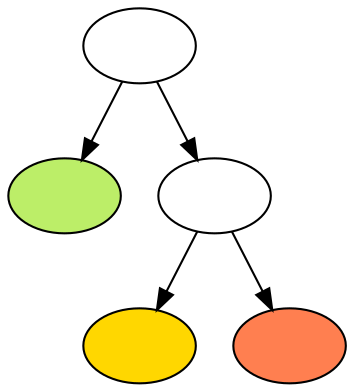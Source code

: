 digraph T {
	bgcolor=transparent
			

	Wind [label=""]
	Wind -> dcha1
	Wind -> izq1


	dcha1 [label="", style="filled",fillcolor="darkolivegreen2"]

	izq1 [label=""]

	izq1 -> izq11
	izq1 -> dcha11 

	izq11 [label="", style="filled", fillcolor="gold1"]
	dcha11 [label="", style="filled", fillcolor="coral"]
}
